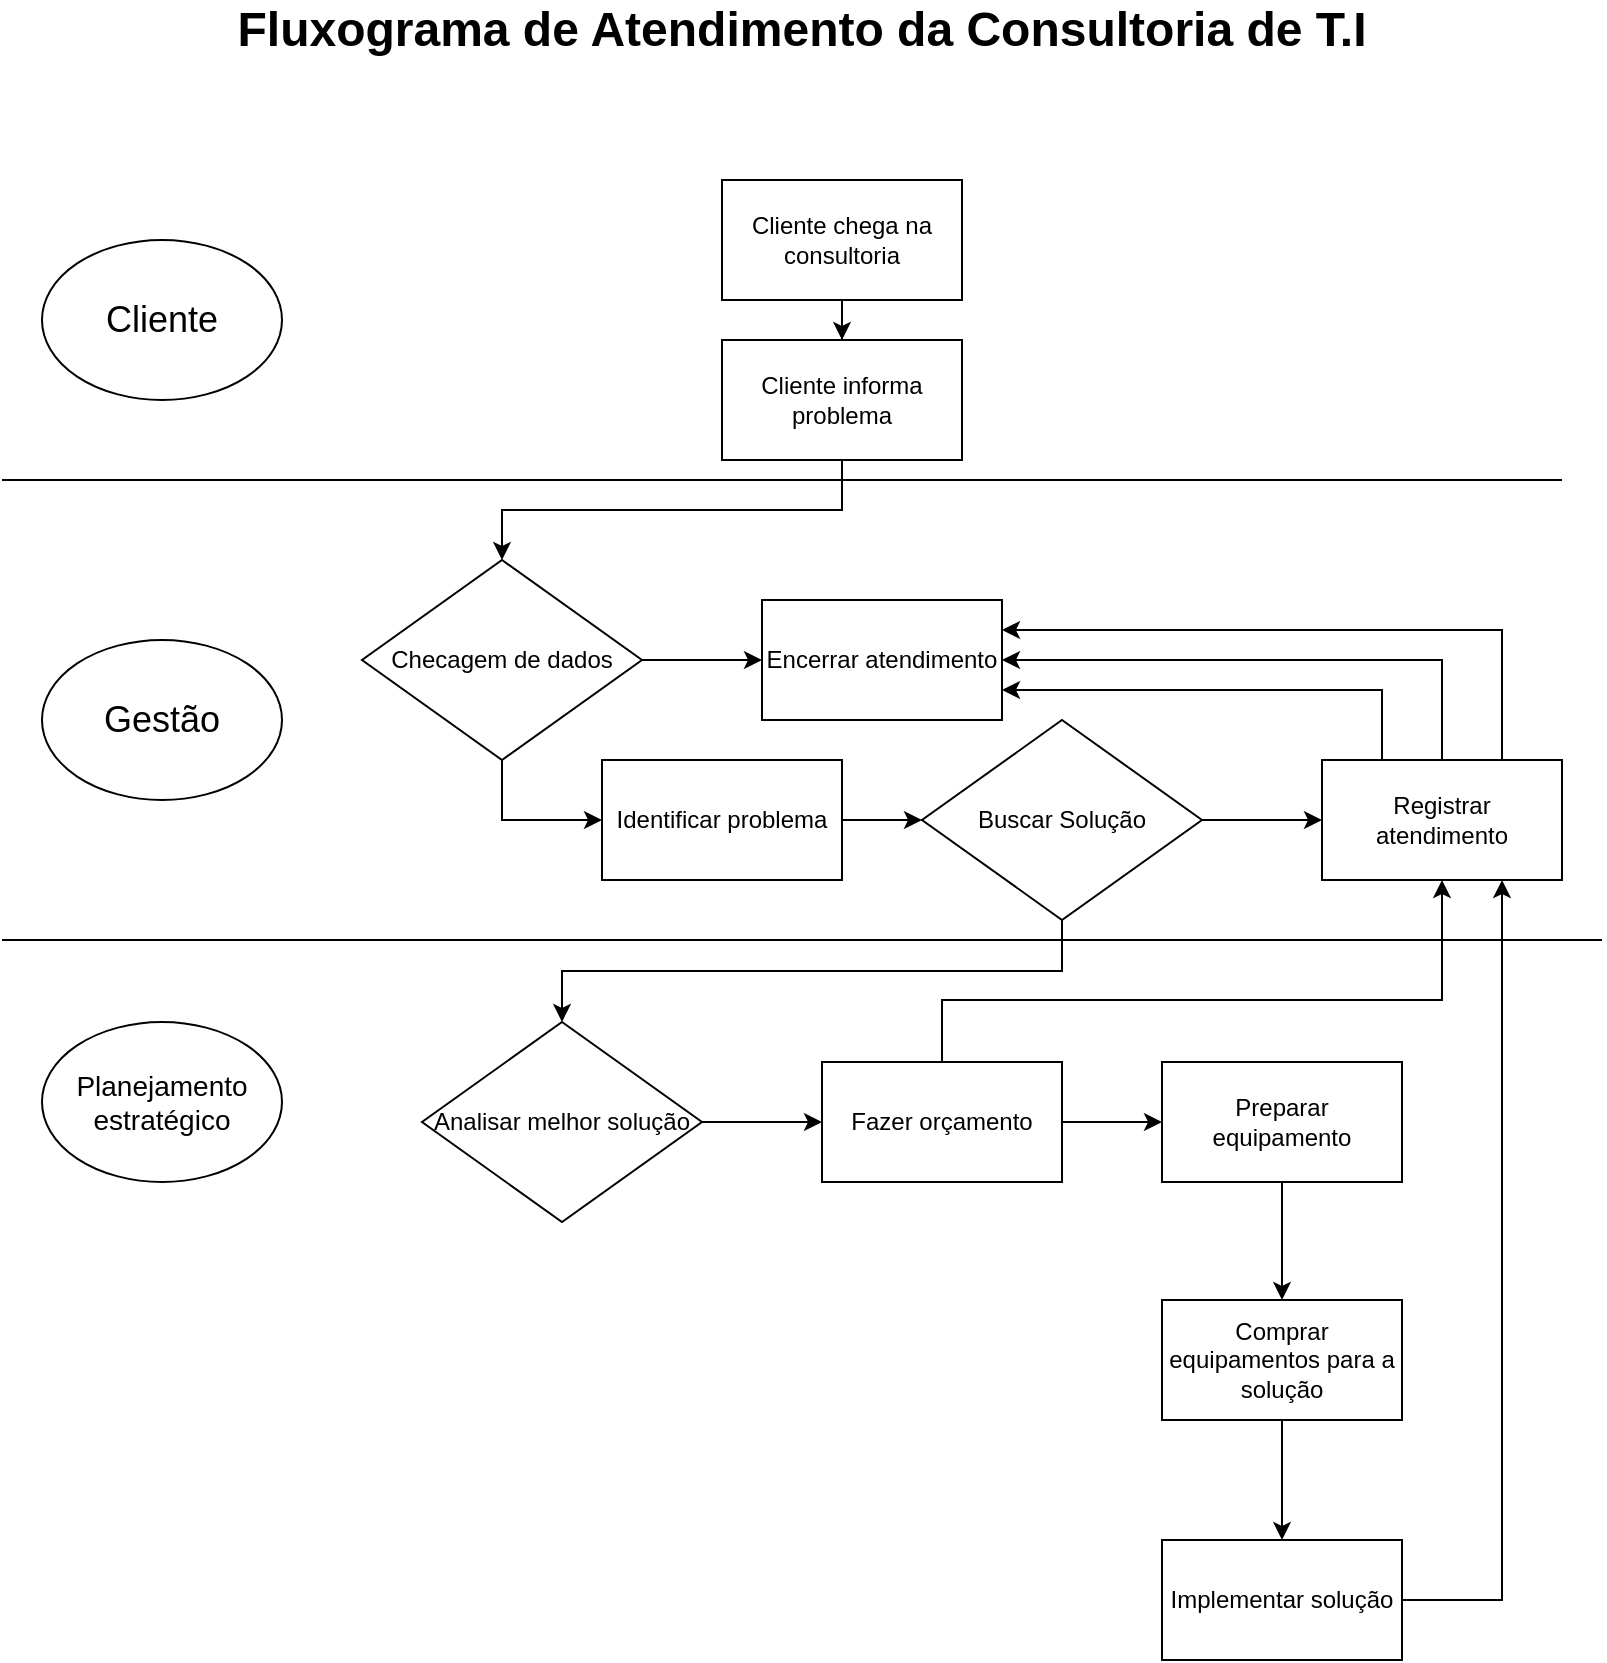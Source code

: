 <mxfile version="26.1.1">
  <diagram name="Página-1" id="AwdVmaXJvkfjlbvvyelJ">
    <mxGraphModel dx="1290" dy="557" grid="1" gridSize="10" guides="1" tooltips="1" connect="1" arrows="1" fold="1" page="1" pageScale="1" pageWidth="827" pageHeight="1169" math="0" shadow="0">
      <root>
        <mxCell id="0" />
        <mxCell id="1" parent="0" />
        <mxCell id="vun-Wb9-s5xzh4HGfUBB-5" value="" style="edgeStyle=orthogonalEdgeStyle;rounded=0;orthogonalLoop=1;jettySize=auto;html=1;" edge="1" parent="1" source="vun-Wb9-s5xzh4HGfUBB-1" target="vun-Wb9-s5xzh4HGfUBB-3">
          <mxGeometry relative="1" as="geometry" />
        </mxCell>
        <mxCell id="vun-Wb9-s5xzh4HGfUBB-1" value="Cliente chega na consultoria" style="rounded=0;whiteSpace=wrap;html=1;" vertex="1" parent="1">
          <mxGeometry x="374" y="170" width="120" height="60" as="geometry" />
        </mxCell>
        <mxCell id="vun-Wb9-s5xzh4HGfUBB-2" value="&lt;font style=&quot;font-size: 18px;&quot;&gt;Cliente&lt;/font&gt;" style="ellipse;whiteSpace=wrap;html=1;" vertex="1" parent="1">
          <mxGeometry x="34" y="200" width="120" height="80" as="geometry" />
        </mxCell>
        <mxCell id="vun-Wb9-s5xzh4HGfUBB-3" value="Cliente informa problema" style="rounded=0;whiteSpace=wrap;html=1;" vertex="1" parent="1">
          <mxGeometry x="374" y="250" width="120" height="60" as="geometry" />
        </mxCell>
        <mxCell id="vun-Wb9-s5xzh4HGfUBB-6" value="" style="endArrow=none;html=1;rounded=0;" edge="1" parent="1">
          <mxGeometry width="50" height="50" relative="1" as="geometry">
            <mxPoint x="14" y="320" as="sourcePoint" />
            <mxPoint x="794" y="320" as="targetPoint" />
          </mxGeometry>
        </mxCell>
        <mxCell id="vun-Wb9-s5xzh4HGfUBB-7" value="&lt;span style=&quot;font-size: 18px;&quot;&gt;Gestão&lt;/span&gt;" style="ellipse;whiteSpace=wrap;html=1;" vertex="1" parent="1">
          <mxGeometry x="34" y="400" width="120" height="80" as="geometry" />
        </mxCell>
        <mxCell id="vun-Wb9-s5xzh4HGfUBB-19" style="edgeStyle=orthogonalEdgeStyle;rounded=0;orthogonalLoop=1;jettySize=auto;html=1;exitX=1;exitY=0.5;exitDx=0;exitDy=0;entryX=0;entryY=0.5;entryDx=0;entryDy=0;" edge="1" parent="1" source="vun-Wb9-s5xzh4HGfUBB-9" target="vun-Wb9-s5xzh4HGfUBB-12">
          <mxGeometry relative="1" as="geometry" />
        </mxCell>
        <mxCell id="vun-Wb9-s5xzh4HGfUBB-9" value="Identificar problema" style="rounded=0;whiteSpace=wrap;html=1;" vertex="1" parent="1">
          <mxGeometry x="314" y="460" width="120" height="60" as="geometry" />
        </mxCell>
        <mxCell id="vun-Wb9-s5xzh4HGfUBB-17" style="edgeStyle=orthogonalEdgeStyle;rounded=0;orthogonalLoop=1;jettySize=auto;html=1;exitX=0.5;exitY=1;exitDx=0;exitDy=0;entryX=0;entryY=0.5;entryDx=0;entryDy=0;" edge="1" parent="1" source="vun-Wb9-s5xzh4HGfUBB-11" target="vun-Wb9-s5xzh4HGfUBB-9">
          <mxGeometry relative="1" as="geometry" />
        </mxCell>
        <mxCell id="vun-Wb9-s5xzh4HGfUBB-18" style="edgeStyle=orthogonalEdgeStyle;rounded=0;orthogonalLoop=1;jettySize=auto;html=1;exitX=1;exitY=0.5;exitDx=0;exitDy=0;entryX=0;entryY=0.5;entryDx=0;entryDy=0;" edge="1" parent="1" source="vun-Wb9-s5xzh4HGfUBB-11" target="vun-Wb9-s5xzh4HGfUBB-14">
          <mxGeometry relative="1" as="geometry" />
        </mxCell>
        <mxCell id="vun-Wb9-s5xzh4HGfUBB-11" value="Checagem de dados" style="rhombus;whiteSpace=wrap;html=1;" vertex="1" parent="1">
          <mxGeometry x="194" y="360" width="140" height="100" as="geometry" />
        </mxCell>
        <mxCell id="vun-Wb9-s5xzh4HGfUBB-20" style="edgeStyle=orthogonalEdgeStyle;rounded=0;orthogonalLoop=1;jettySize=auto;html=1;exitX=1;exitY=0.5;exitDx=0;exitDy=0;entryX=0;entryY=0.5;entryDx=0;entryDy=0;" edge="1" parent="1" source="vun-Wb9-s5xzh4HGfUBB-12" target="vun-Wb9-s5xzh4HGfUBB-13">
          <mxGeometry relative="1" as="geometry" />
        </mxCell>
        <mxCell id="vun-Wb9-s5xzh4HGfUBB-24" style="edgeStyle=orthogonalEdgeStyle;rounded=0;orthogonalLoop=1;jettySize=auto;html=1;exitX=0.5;exitY=1;exitDx=0;exitDy=0;" edge="1" parent="1" source="vun-Wb9-s5xzh4HGfUBB-12" target="vun-Wb9-s5xzh4HGfUBB-22">
          <mxGeometry relative="1" as="geometry" />
        </mxCell>
        <mxCell id="vun-Wb9-s5xzh4HGfUBB-12" value="Buscar Solução" style="rhombus;whiteSpace=wrap;html=1;" vertex="1" parent="1">
          <mxGeometry x="474" y="440" width="140" height="100" as="geometry" />
        </mxCell>
        <mxCell id="vun-Wb9-s5xzh4HGfUBB-21" style="edgeStyle=orthogonalEdgeStyle;rounded=0;orthogonalLoop=1;jettySize=auto;html=1;exitX=0.25;exitY=0;exitDx=0;exitDy=0;entryX=1;entryY=0.75;entryDx=0;entryDy=0;" edge="1" parent="1" source="vun-Wb9-s5xzh4HGfUBB-13" target="vun-Wb9-s5xzh4HGfUBB-14">
          <mxGeometry relative="1" as="geometry" />
        </mxCell>
        <mxCell id="vun-Wb9-s5xzh4HGfUBB-33" style="edgeStyle=orthogonalEdgeStyle;rounded=0;orthogonalLoop=1;jettySize=auto;html=1;exitX=0.75;exitY=0;exitDx=0;exitDy=0;entryX=1;entryY=0.25;entryDx=0;entryDy=0;" edge="1" parent="1" source="vun-Wb9-s5xzh4HGfUBB-13" target="vun-Wb9-s5xzh4HGfUBB-14">
          <mxGeometry relative="1" as="geometry" />
        </mxCell>
        <mxCell id="vun-Wb9-s5xzh4HGfUBB-38" style="edgeStyle=orthogonalEdgeStyle;rounded=0;orthogonalLoop=1;jettySize=auto;html=1;exitX=0.5;exitY=0;exitDx=0;exitDy=0;entryX=1;entryY=0.5;entryDx=0;entryDy=0;" edge="1" parent="1" source="vun-Wb9-s5xzh4HGfUBB-13" target="vun-Wb9-s5xzh4HGfUBB-14">
          <mxGeometry relative="1" as="geometry" />
        </mxCell>
        <mxCell id="vun-Wb9-s5xzh4HGfUBB-13" value="Registrar atendimento" style="rounded=0;whiteSpace=wrap;html=1;" vertex="1" parent="1">
          <mxGeometry x="674" y="460" width="120" height="60" as="geometry" />
        </mxCell>
        <mxCell id="vun-Wb9-s5xzh4HGfUBB-14" value="Encerrar atendimento" style="rounded=0;whiteSpace=wrap;html=1;" vertex="1" parent="1">
          <mxGeometry x="394" y="380" width="120" height="60" as="geometry" />
        </mxCell>
        <mxCell id="vun-Wb9-s5xzh4HGfUBB-15" style="edgeStyle=orthogonalEdgeStyle;rounded=0;orthogonalLoop=1;jettySize=auto;html=1;exitX=0.5;exitY=1;exitDx=0;exitDy=0;entryX=0.5;entryY=0;entryDx=0;entryDy=0;" edge="1" parent="1" source="vun-Wb9-s5xzh4HGfUBB-3" target="vun-Wb9-s5xzh4HGfUBB-11">
          <mxGeometry relative="1" as="geometry" />
        </mxCell>
        <mxCell id="vun-Wb9-s5xzh4HGfUBB-28" style="edgeStyle=orthogonalEdgeStyle;rounded=0;orthogonalLoop=1;jettySize=auto;html=1;exitX=1;exitY=0.5;exitDx=0;exitDy=0;entryX=0;entryY=0.5;entryDx=0;entryDy=0;" edge="1" parent="1" source="vun-Wb9-s5xzh4HGfUBB-22" target="vun-Wb9-s5xzh4HGfUBB-27">
          <mxGeometry relative="1" as="geometry" />
        </mxCell>
        <mxCell id="vun-Wb9-s5xzh4HGfUBB-22" value="Analisar melhor solução" style="rhombus;whiteSpace=wrap;html=1;" vertex="1" parent="1">
          <mxGeometry x="224" y="591" width="140" height="100" as="geometry" />
        </mxCell>
        <mxCell id="vun-Wb9-s5xzh4HGfUBB-23" value="" style="endArrow=none;html=1;rounded=0;" edge="1" parent="1">
          <mxGeometry width="50" height="50" relative="1" as="geometry">
            <mxPoint x="14" y="550" as="sourcePoint" />
            <mxPoint x="814" y="550" as="targetPoint" />
          </mxGeometry>
        </mxCell>
        <mxCell id="vun-Wb9-s5xzh4HGfUBB-25" value="&lt;font style=&quot;font-size: 14px;&quot;&gt;Planejamento estratégico&lt;/font&gt;" style="ellipse;whiteSpace=wrap;html=1;" vertex="1" parent="1">
          <mxGeometry x="34" y="591" width="120" height="80" as="geometry" />
        </mxCell>
        <mxCell id="vun-Wb9-s5xzh4HGfUBB-35" style="edgeStyle=orthogonalEdgeStyle;rounded=0;orthogonalLoop=1;jettySize=auto;html=1;exitX=0.5;exitY=1;exitDx=0;exitDy=0;" edge="1" parent="1" source="vun-Wb9-s5xzh4HGfUBB-26" target="vun-Wb9-s5xzh4HGfUBB-34">
          <mxGeometry relative="1" as="geometry" />
        </mxCell>
        <mxCell id="vun-Wb9-s5xzh4HGfUBB-26" value="Preparar equipamento" style="rounded=0;whiteSpace=wrap;html=1;" vertex="1" parent="1">
          <mxGeometry x="594" y="611" width="120" height="60" as="geometry" />
        </mxCell>
        <mxCell id="vun-Wb9-s5xzh4HGfUBB-29" style="edgeStyle=orthogonalEdgeStyle;rounded=0;orthogonalLoop=1;jettySize=auto;html=1;exitX=1;exitY=0.5;exitDx=0;exitDy=0;entryX=0;entryY=0.5;entryDx=0;entryDy=0;" edge="1" parent="1" source="vun-Wb9-s5xzh4HGfUBB-27" target="vun-Wb9-s5xzh4HGfUBB-26">
          <mxGeometry relative="1" as="geometry" />
        </mxCell>
        <mxCell id="vun-Wb9-s5xzh4HGfUBB-37" style="edgeStyle=orthogonalEdgeStyle;rounded=0;orthogonalLoop=1;jettySize=auto;html=1;exitX=0.5;exitY=0;exitDx=0;exitDy=0;entryX=0.5;entryY=1;entryDx=0;entryDy=0;" edge="1" parent="1" source="vun-Wb9-s5xzh4HGfUBB-27" target="vun-Wb9-s5xzh4HGfUBB-13">
          <mxGeometry relative="1" as="geometry">
            <Array as="points">
              <mxPoint x="484" y="580" />
              <mxPoint x="734" y="580" />
            </Array>
          </mxGeometry>
        </mxCell>
        <mxCell id="vun-Wb9-s5xzh4HGfUBB-27" value="Fazer orçamento" style="rounded=0;whiteSpace=wrap;html=1;" vertex="1" parent="1">
          <mxGeometry x="424" y="611" width="120" height="60" as="geometry" />
        </mxCell>
        <mxCell id="vun-Wb9-s5xzh4HGfUBB-32" style="edgeStyle=orthogonalEdgeStyle;rounded=0;orthogonalLoop=1;jettySize=auto;html=1;exitX=1;exitY=0.5;exitDx=0;exitDy=0;entryX=0.75;entryY=1;entryDx=0;entryDy=0;" edge="1" parent="1" source="vun-Wb9-s5xzh4HGfUBB-30" target="vun-Wb9-s5xzh4HGfUBB-13">
          <mxGeometry relative="1" as="geometry" />
        </mxCell>
        <mxCell id="vun-Wb9-s5xzh4HGfUBB-30" value="Implementar solução" style="rounded=0;whiteSpace=wrap;html=1;" vertex="1" parent="1">
          <mxGeometry x="594" y="850" width="120" height="60" as="geometry" />
        </mxCell>
        <mxCell id="vun-Wb9-s5xzh4HGfUBB-36" style="edgeStyle=orthogonalEdgeStyle;rounded=0;orthogonalLoop=1;jettySize=auto;html=1;exitX=0.5;exitY=1;exitDx=0;exitDy=0;entryX=0.5;entryY=0;entryDx=0;entryDy=0;" edge="1" parent="1" source="vun-Wb9-s5xzh4HGfUBB-34" target="vun-Wb9-s5xzh4HGfUBB-30">
          <mxGeometry relative="1" as="geometry" />
        </mxCell>
        <mxCell id="vun-Wb9-s5xzh4HGfUBB-34" value="Comprar equipamentos para a solução" style="rounded=0;whiteSpace=wrap;html=1;" vertex="1" parent="1">
          <mxGeometry x="594" y="730" width="120" height="60" as="geometry" />
        </mxCell>
        <mxCell id="vun-Wb9-s5xzh4HGfUBB-39" value="&lt;b&gt;&lt;font style=&quot;font-size: 24px;&quot;&gt;Fluxograma de Atendimento da Consultoria de T.I&lt;/font&gt;&lt;/b&gt;" style="text;html=1;align=center;verticalAlign=middle;whiteSpace=wrap;rounded=0;" vertex="1" parent="1">
          <mxGeometry x="121" y="80" width="586" height="30" as="geometry" />
        </mxCell>
      </root>
    </mxGraphModel>
  </diagram>
</mxfile>

